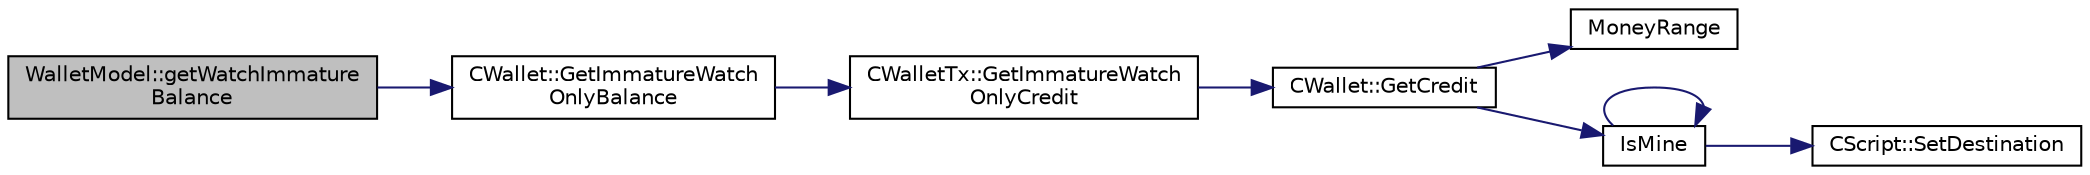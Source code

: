 digraph "WalletModel::getWatchImmatureBalance"
{
  edge [fontname="Helvetica",fontsize="10",labelfontname="Helvetica",labelfontsize="10"];
  node [fontname="Helvetica",fontsize="10",shape=record];
  rankdir="LR";
  Node501 [label="WalletModel::getWatchImmature\lBalance",height=0.2,width=0.4,color="black", fillcolor="grey75", style="filled", fontcolor="black"];
  Node501 -> Node502 [color="midnightblue",fontsize="10",style="solid",fontname="Helvetica"];
  Node502 [label="CWallet::GetImmatureWatch\lOnlyBalance",height=0.2,width=0.4,color="black", fillcolor="white", style="filled",URL="$d2/de5/class_c_wallet.html#a1372ba886aaeda65bf28758c9ccb65b4"];
  Node502 -> Node503 [color="midnightblue",fontsize="10",style="solid",fontname="Helvetica"];
  Node503 [label="CWalletTx::GetImmatureWatch\lOnlyCredit",height=0.2,width=0.4,color="black", fillcolor="white", style="filled",URL="$d6/d53/class_c_wallet_tx.html#a72f8eabb937fe06b415316c2ef4ea510"];
  Node503 -> Node504 [color="midnightblue",fontsize="10",style="solid",fontname="Helvetica"];
  Node504 [label="CWallet::GetCredit",height=0.2,width=0.4,color="black", fillcolor="white", style="filled",URL="$d2/de5/class_c_wallet.html#aa60b69c7d4ea6063ed83b13d7c6fe695"];
  Node504 -> Node505 [color="midnightblue",fontsize="10",style="solid",fontname="Helvetica"];
  Node505 [label="MoneyRange",height=0.2,width=0.4,color="black", fillcolor="white", style="filled",URL="$dd/d2f/amount_8h.html#a12db56a9a1c931941f0943ecbb278aae"];
  Node504 -> Node506 [color="midnightblue",fontsize="10",style="solid",fontname="Helvetica"];
  Node506 [label="IsMine",height=0.2,width=0.4,color="black", fillcolor="white", style="filled",URL="$dd/d0f/script_8cpp.html#adc59cf67d903c1ba1ef225561b85bfce"];
  Node506 -> Node507 [color="midnightblue",fontsize="10",style="solid",fontname="Helvetica"];
  Node507 [label="CScript::SetDestination",height=0.2,width=0.4,color="black", fillcolor="white", style="filled",URL="$d9/d4b/class_c_script.html#ad1b5a9077241aa06116040c4f1b7c31e"];
  Node506 -> Node506 [color="midnightblue",fontsize="10",style="solid",fontname="Helvetica"];
}
